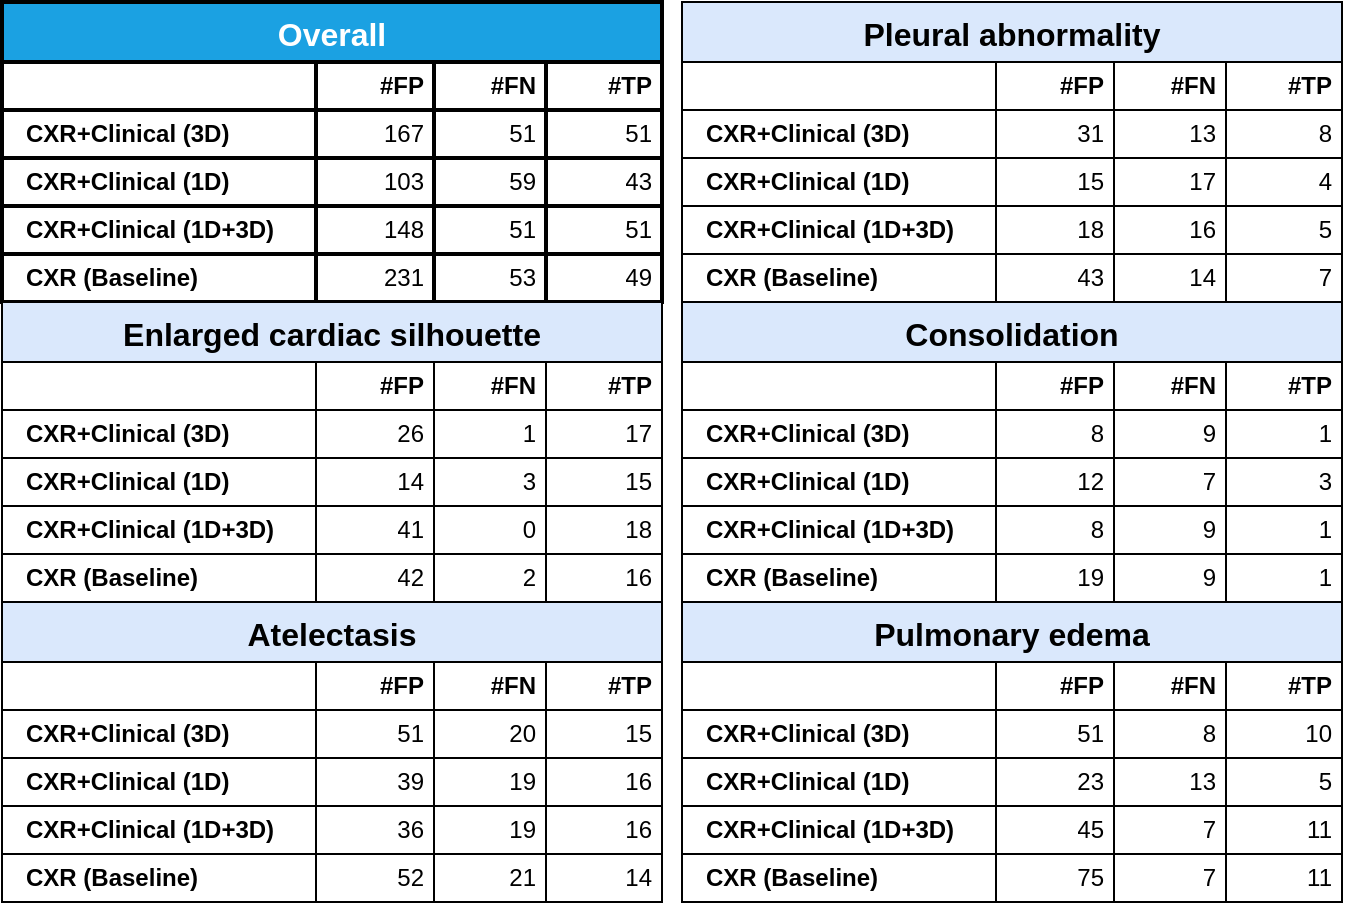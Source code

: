 <mxfile version="16.5.1" type="device"><diagram id="rZ3FwL9xvr28t0LjAsUP" name="Page-1"><mxGraphModel dx="2062" dy="1264" grid="1" gridSize="10" guides="1" tooltips="1" connect="1" arrows="1" fold="1" page="1" pageScale="1" pageWidth="850" pageHeight="1100" math="0" shadow="0"><root><mxCell id="0"/><mxCell id="1" parent="0"/><mxCell id="D8mGTOOGJ6ZAeIOlXqmX-15" value="Overall" style="shape=table;startSize=30;container=1;collapsible=0;childLayout=tableLayout;fontStyle=1;align=center;fillColor=#1ba1e2;strokeColor=#000000;fontSize=16;fontColor=#ffffff;strokeWidth=2;" vertex="1" parent="1"><mxGeometry x="120" y="160" width="330" height="150" as="geometry"/></mxCell><mxCell id="D8mGTOOGJ6ZAeIOlXqmX-16" value="" style="shape=tableRow;horizontal=0;startSize=0;swimlaneHead=0;swimlaneBody=0;top=0;left=0;bottom=0;right=0;collapsible=0;dropTarget=0;fillColor=none;points=[[0,0.5],[1,0.5]];portConstraint=eastwest;" vertex="1" parent="D8mGTOOGJ6ZAeIOlXqmX-15"><mxGeometry y="30" width="330" height="24" as="geometry"/></mxCell><mxCell id="D8mGTOOGJ6ZAeIOlXqmX-17" value="" style="shape=partialRectangle;html=1;whiteSpace=wrap;connectable=0;fillColor=none;top=0;left=0;bottom=0;right=0;overflow=hidden;" vertex="1" parent="D8mGTOOGJ6ZAeIOlXqmX-16"><mxGeometry width="157" height="24" as="geometry"><mxRectangle width="157" height="24" as="alternateBounds"/></mxGeometry></mxCell><mxCell id="D8mGTOOGJ6ZAeIOlXqmX-18" value="#FP" style="shape=partialRectangle;html=1;whiteSpace=wrap;connectable=0;fillColor=none;top=0;left=0;bottom=0;right=0;overflow=hidden;fontStyle=1;align=right;spacingRight=3;" vertex="1" parent="D8mGTOOGJ6ZAeIOlXqmX-16"><mxGeometry x="157" width="59" height="24" as="geometry"><mxRectangle width="59" height="24" as="alternateBounds"/></mxGeometry></mxCell><mxCell id="D8mGTOOGJ6ZAeIOlXqmX-19" value="#FN" style="shape=partialRectangle;html=1;whiteSpace=wrap;connectable=0;fillColor=none;top=0;left=0;bottom=0;right=0;overflow=hidden;fontStyle=1;align=right;spacingRight=3;" vertex="1" parent="D8mGTOOGJ6ZAeIOlXqmX-16"><mxGeometry x="216" width="56" height="24" as="geometry"><mxRectangle width="56" height="24" as="alternateBounds"/></mxGeometry></mxCell><mxCell id="D8mGTOOGJ6ZAeIOlXqmX-28" value="#TP" style="shape=partialRectangle;html=1;whiteSpace=wrap;connectable=0;fillColor=none;top=0;left=0;bottom=0;right=0;overflow=hidden;fontStyle=1;perimeterSpacing=0;align=right;spacingRight=3;" vertex="1" parent="D8mGTOOGJ6ZAeIOlXqmX-16"><mxGeometry x="272" width="58" height="24" as="geometry"><mxRectangle width="58" height="24" as="alternateBounds"/></mxGeometry></mxCell><mxCell id="D8mGTOOGJ6ZAeIOlXqmX-20" value="" style="shape=tableRow;horizontal=0;startSize=0;swimlaneHead=0;swimlaneBody=0;top=0;left=0;bottom=0;right=0;collapsible=0;dropTarget=0;fillColor=none;points=[[0,0.5],[1,0.5]];portConstraint=eastwest;" vertex="1" parent="D8mGTOOGJ6ZAeIOlXqmX-15"><mxGeometry y="54" width="330" height="24" as="geometry"/></mxCell><mxCell id="D8mGTOOGJ6ZAeIOlXqmX-21" value="CXR+Clinical (3D)" style="shape=partialRectangle;html=1;whiteSpace=wrap;connectable=0;fillColor=none;top=0;left=0;bottom=0;right=0;overflow=hidden;fontStyle=1;align=left;spacingLeft=10;" vertex="1" parent="D8mGTOOGJ6ZAeIOlXqmX-20"><mxGeometry width="157" height="24" as="geometry"><mxRectangle width="157" height="24" as="alternateBounds"/></mxGeometry></mxCell><mxCell id="D8mGTOOGJ6ZAeIOlXqmX-22" value="167" style="shape=partialRectangle;html=1;whiteSpace=wrap;connectable=0;fillColor=none;top=0;left=0;bottom=0;right=0;overflow=hidden;align=right;spacingRight=3;" vertex="1" parent="D8mGTOOGJ6ZAeIOlXqmX-20"><mxGeometry x="157" width="59" height="24" as="geometry"><mxRectangle width="59" height="24" as="alternateBounds"/></mxGeometry></mxCell><mxCell id="D8mGTOOGJ6ZAeIOlXqmX-23" value="51" style="shape=partialRectangle;html=1;whiteSpace=wrap;connectable=0;fillColor=none;top=0;left=0;bottom=0;right=0;overflow=hidden;align=right;spacingRight=3;" vertex="1" parent="D8mGTOOGJ6ZAeIOlXqmX-20"><mxGeometry x="216" width="56" height="24" as="geometry"><mxRectangle width="56" height="24" as="alternateBounds"/></mxGeometry></mxCell><mxCell id="D8mGTOOGJ6ZAeIOlXqmX-29" value="51" style="shape=partialRectangle;html=1;whiteSpace=wrap;connectable=0;fillColor=none;top=0;left=0;bottom=0;right=0;overflow=hidden;align=right;spacingRight=3;" vertex="1" parent="D8mGTOOGJ6ZAeIOlXqmX-20"><mxGeometry x="272" width="58" height="24" as="geometry"><mxRectangle width="58" height="24" as="alternateBounds"/></mxGeometry></mxCell><mxCell id="D8mGTOOGJ6ZAeIOlXqmX-24" value="" style="shape=tableRow;horizontal=0;startSize=0;swimlaneHead=0;swimlaneBody=0;top=0;left=0;bottom=0;right=0;collapsible=0;dropTarget=0;fillColor=none;points=[[0,0.5],[1,0.5]];portConstraint=eastwest;" vertex="1" parent="D8mGTOOGJ6ZAeIOlXqmX-15"><mxGeometry y="78" width="330" height="24" as="geometry"/></mxCell><mxCell id="D8mGTOOGJ6ZAeIOlXqmX-25" value="&lt;span&gt;CXR+Clinical (1D)&lt;/span&gt;" style="shape=partialRectangle;html=1;whiteSpace=wrap;connectable=0;fillColor=none;top=0;left=0;bottom=0;right=0;overflow=hidden;fontStyle=1;align=left;spacingLeft=10;" vertex="1" parent="D8mGTOOGJ6ZAeIOlXqmX-24"><mxGeometry width="157" height="24" as="geometry"><mxRectangle width="157" height="24" as="alternateBounds"/></mxGeometry></mxCell><mxCell id="D8mGTOOGJ6ZAeIOlXqmX-26" value="103" style="shape=partialRectangle;html=1;whiteSpace=wrap;connectable=0;fillColor=none;top=0;left=0;bottom=0;right=0;overflow=hidden;align=right;spacingRight=3;" vertex="1" parent="D8mGTOOGJ6ZAeIOlXqmX-24"><mxGeometry x="157" width="59" height="24" as="geometry"><mxRectangle width="59" height="24" as="alternateBounds"/></mxGeometry></mxCell><mxCell id="D8mGTOOGJ6ZAeIOlXqmX-27" value="59" style="shape=partialRectangle;html=1;whiteSpace=wrap;connectable=0;fillColor=none;top=0;left=0;bottom=0;right=0;overflow=hidden;align=right;spacingRight=3;" vertex="1" parent="D8mGTOOGJ6ZAeIOlXqmX-24"><mxGeometry x="216" width="56" height="24" as="geometry"><mxRectangle width="56" height="24" as="alternateBounds"/></mxGeometry></mxCell><mxCell id="D8mGTOOGJ6ZAeIOlXqmX-30" value="43" style="shape=partialRectangle;html=1;whiteSpace=wrap;connectable=0;fillColor=none;top=0;left=0;bottom=0;right=0;overflow=hidden;align=right;spacingRight=3;" vertex="1" parent="D8mGTOOGJ6ZAeIOlXqmX-24"><mxGeometry x="272" width="58" height="24" as="geometry"><mxRectangle width="58" height="24" as="alternateBounds"/></mxGeometry></mxCell><mxCell id="D8mGTOOGJ6ZAeIOlXqmX-36" style="shape=tableRow;horizontal=0;startSize=0;swimlaneHead=0;swimlaneBody=0;top=0;left=0;bottom=0;right=0;collapsible=0;dropTarget=0;fillColor=none;points=[[0,0.5],[1,0.5]];portConstraint=eastwest;" vertex="1" parent="D8mGTOOGJ6ZAeIOlXqmX-15"><mxGeometry y="102" width="330" height="24" as="geometry"/></mxCell><mxCell id="D8mGTOOGJ6ZAeIOlXqmX-37" value="&lt;span&gt;CXR+Clinical (1D+3D)&lt;/span&gt;" style="shape=partialRectangle;html=1;whiteSpace=wrap;connectable=0;fillColor=none;top=0;left=0;bottom=0;right=0;overflow=hidden;fontStyle=1;align=left;spacingLeft=10;" vertex="1" parent="D8mGTOOGJ6ZAeIOlXqmX-36"><mxGeometry width="157" height="24" as="geometry"><mxRectangle width="157" height="24" as="alternateBounds"/></mxGeometry></mxCell><mxCell id="D8mGTOOGJ6ZAeIOlXqmX-38" value="148" style="shape=partialRectangle;html=1;whiteSpace=wrap;connectable=0;fillColor=none;top=0;left=0;bottom=0;right=0;overflow=hidden;align=right;spacingRight=3;" vertex="1" parent="D8mGTOOGJ6ZAeIOlXqmX-36"><mxGeometry x="157" width="59" height="24" as="geometry"><mxRectangle width="59" height="24" as="alternateBounds"/></mxGeometry></mxCell><mxCell id="D8mGTOOGJ6ZAeIOlXqmX-39" value="51" style="shape=partialRectangle;html=1;whiteSpace=wrap;connectable=0;fillColor=none;top=0;left=0;bottom=0;right=0;overflow=hidden;align=right;spacingRight=3;" vertex="1" parent="D8mGTOOGJ6ZAeIOlXqmX-36"><mxGeometry x="216" width="56" height="24" as="geometry"><mxRectangle width="56" height="24" as="alternateBounds"/></mxGeometry></mxCell><mxCell id="D8mGTOOGJ6ZAeIOlXqmX-40" value="51" style="shape=partialRectangle;html=1;whiteSpace=wrap;connectable=0;fillColor=none;top=0;left=0;bottom=0;right=0;overflow=hidden;align=right;spacingRight=3;" vertex="1" parent="D8mGTOOGJ6ZAeIOlXqmX-36"><mxGeometry x="272" width="58" height="24" as="geometry"><mxRectangle width="58" height="24" as="alternateBounds"/></mxGeometry></mxCell><mxCell id="D8mGTOOGJ6ZAeIOlXqmX-31" style="shape=tableRow;horizontal=0;startSize=0;swimlaneHead=0;swimlaneBody=0;top=0;left=0;bottom=0;right=0;collapsible=0;dropTarget=0;fillColor=none;points=[[0,0.5],[1,0.5]];portConstraint=eastwest;" vertex="1" parent="D8mGTOOGJ6ZAeIOlXqmX-15"><mxGeometry y="126" width="330" height="24" as="geometry"/></mxCell><mxCell id="D8mGTOOGJ6ZAeIOlXqmX-32" value="&lt;span&gt;CXR (Baseline)&lt;/span&gt;" style="shape=partialRectangle;html=1;whiteSpace=wrap;connectable=0;fillColor=none;top=0;left=0;bottom=0;right=0;overflow=hidden;fontStyle=1;align=left;spacingLeft=10;" vertex="1" parent="D8mGTOOGJ6ZAeIOlXqmX-31"><mxGeometry width="157" height="24" as="geometry"><mxRectangle width="157" height="24" as="alternateBounds"/></mxGeometry></mxCell><mxCell id="D8mGTOOGJ6ZAeIOlXqmX-33" value="231" style="shape=partialRectangle;html=1;whiteSpace=wrap;connectable=0;fillColor=none;top=0;left=0;bottom=0;right=0;overflow=hidden;align=right;spacingRight=3;" vertex="1" parent="D8mGTOOGJ6ZAeIOlXqmX-31"><mxGeometry x="157" width="59" height="24" as="geometry"><mxRectangle width="59" height="24" as="alternateBounds"/></mxGeometry></mxCell><mxCell id="D8mGTOOGJ6ZAeIOlXqmX-34" value="53" style="shape=partialRectangle;html=1;whiteSpace=wrap;connectable=0;fillColor=none;top=0;left=0;bottom=0;right=0;overflow=hidden;align=right;spacingRight=3;" vertex="1" parent="D8mGTOOGJ6ZAeIOlXqmX-31"><mxGeometry x="216" width="56" height="24" as="geometry"><mxRectangle width="56" height="24" as="alternateBounds"/></mxGeometry></mxCell><mxCell id="D8mGTOOGJ6ZAeIOlXqmX-35" value="49" style="shape=partialRectangle;html=1;whiteSpace=wrap;connectable=0;fillColor=none;top=0;left=0;bottom=0;right=0;overflow=hidden;align=right;spacingRight=3;" vertex="1" parent="D8mGTOOGJ6ZAeIOlXqmX-31"><mxGeometry x="272" width="58" height="24" as="geometry"><mxRectangle width="58" height="24" as="alternateBounds"/></mxGeometry></mxCell><mxCell id="D8mGTOOGJ6ZAeIOlXqmX-42" value="Enlarged cardiac silhouette" style="shape=table;startSize=30;container=1;collapsible=0;childLayout=tableLayout;fontStyle=1;align=center;fillColor=#dae8fc;strokeColor=#000000;fontSize=16;" vertex="1" parent="1"><mxGeometry x="120" y="310" width="330" height="150" as="geometry"/></mxCell><mxCell id="D8mGTOOGJ6ZAeIOlXqmX-43" value="" style="shape=tableRow;horizontal=0;startSize=0;swimlaneHead=0;swimlaneBody=0;top=0;left=0;bottom=0;right=0;collapsible=0;dropTarget=0;fillColor=none;points=[[0,0.5],[1,0.5]];portConstraint=eastwest;" vertex="1" parent="D8mGTOOGJ6ZAeIOlXqmX-42"><mxGeometry y="30" width="330" height="24" as="geometry"/></mxCell><mxCell id="D8mGTOOGJ6ZAeIOlXqmX-44" value="" style="shape=partialRectangle;html=1;whiteSpace=wrap;connectable=0;fillColor=none;top=0;left=0;bottom=0;right=0;overflow=hidden;" vertex="1" parent="D8mGTOOGJ6ZAeIOlXqmX-43"><mxGeometry width="157" height="24" as="geometry"><mxRectangle width="157" height="24" as="alternateBounds"/></mxGeometry></mxCell><mxCell id="D8mGTOOGJ6ZAeIOlXqmX-45" value="#FP" style="shape=partialRectangle;html=1;whiteSpace=wrap;connectable=0;fillColor=none;top=0;left=0;bottom=0;right=0;overflow=hidden;fontStyle=1;align=right;spacingRight=3;" vertex="1" parent="D8mGTOOGJ6ZAeIOlXqmX-43"><mxGeometry x="157" width="59" height="24" as="geometry"><mxRectangle width="59" height="24" as="alternateBounds"/></mxGeometry></mxCell><mxCell id="D8mGTOOGJ6ZAeIOlXqmX-46" value="#FN" style="shape=partialRectangle;html=1;whiteSpace=wrap;connectable=0;fillColor=none;top=0;left=0;bottom=0;right=0;overflow=hidden;fontStyle=1;align=right;spacingRight=3;" vertex="1" parent="D8mGTOOGJ6ZAeIOlXqmX-43"><mxGeometry x="216" width="56" height="24" as="geometry"><mxRectangle width="56" height="24" as="alternateBounds"/></mxGeometry></mxCell><mxCell id="D8mGTOOGJ6ZAeIOlXqmX-47" value="#TP" style="shape=partialRectangle;html=1;whiteSpace=wrap;connectable=0;fillColor=none;top=0;left=0;bottom=0;right=0;overflow=hidden;fontStyle=1;perimeterSpacing=0;align=right;spacingRight=3;" vertex="1" parent="D8mGTOOGJ6ZAeIOlXqmX-43"><mxGeometry x="272" width="58" height="24" as="geometry"><mxRectangle width="58" height="24" as="alternateBounds"/></mxGeometry></mxCell><mxCell id="D8mGTOOGJ6ZAeIOlXqmX-48" value="" style="shape=tableRow;horizontal=0;startSize=0;swimlaneHead=0;swimlaneBody=0;top=0;left=0;bottom=0;right=0;collapsible=0;dropTarget=0;fillColor=none;points=[[0,0.5],[1,0.5]];portConstraint=eastwest;" vertex="1" parent="D8mGTOOGJ6ZAeIOlXqmX-42"><mxGeometry y="54" width="330" height="24" as="geometry"/></mxCell><mxCell id="D8mGTOOGJ6ZAeIOlXqmX-49" value="CXR+Clinical (3D)" style="shape=partialRectangle;html=1;whiteSpace=wrap;connectable=0;fillColor=none;top=0;left=0;bottom=0;right=0;overflow=hidden;fontStyle=1;align=left;spacingLeft=10;" vertex="1" parent="D8mGTOOGJ6ZAeIOlXqmX-48"><mxGeometry width="157" height="24" as="geometry"><mxRectangle width="157" height="24" as="alternateBounds"/></mxGeometry></mxCell><mxCell id="D8mGTOOGJ6ZAeIOlXqmX-50" value="26" style="shape=partialRectangle;html=1;whiteSpace=wrap;connectable=0;fillColor=none;top=0;left=0;bottom=0;right=0;overflow=hidden;align=right;spacingRight=3;" vertex="1" parent="D8mGTOOGJ6ZAeIOlXqmX-48"><mxGeometry x="157" width="59" height="24" as="geometry"><mxRectangle width="59" height="24" as="alternateBounds"/></mxGeometry></mxCell><mxCell id="D8mGTOOGJ6ZAeIOlXqmX-51" value="1" style="shape=partialRectangle;html=1;whiteSpace=wrap;connectable=0;fillColor=none;top=0;left=0;bottom=0;right=0;overflow=hidden;align=right;spacingRight=3;" vertex="1" parent="D8mGTOOGJ6ZAeIOlXqmX-48"><mxGeometry x="216" width="56" height="24" as="geometry"><mxRectangle width="56" height="24" as="alternateBounds"/></mxGeometry></mxCell><mxCell id="D8mGTOOGJ6ZAeIOlXqmX-52" value="17" style="shape=partialRectangle;html=1;whiteSpace=wrap;connectable=0;fillColor=none;top=0;left=0;bottom=0;right=0;overflow=hidden;align=right;spacingRight=3;" vertex="1" parent="D8mGTOOGJ6ZAeIOlXqmX-48"><mxGeometry x="272" width="58" height="24" as="geometry"><mxRectangle width="58" height="24" as="alternateBounds"/></mxGeometry></mxCell><mxCell id="D8mGTOOGJ6ZAeIOlXqmX-53" value="" style="shape=tableRow;horizontal=0;startSize=0;swimlaneHead=0;swimlaneBody=0;top=0;left=0;bottom=0;right=0;collapsible=0;dropTarget=0;fillColor=none;points=[[0,0.5],[1,0.5]];portConstraint=eastwest;" vertex="1" parent="D8mGTOOGJ6ZAeIOlXqmX-42"><mxGeometry y="78" width="330" height="24" as="geometry"/></mxCell><mxCell id="D8mGTOOGJ6ZAeIOlXqmX-54" value="&lt;span&gt;CXR+Clinical (1D)&lt;/span&gt;" style="shape=partialRectangle;html=1;whiteSpace=wrap;connectable=0;fillColor=none;top=0;left=0;bottom=0;right=0;overflow=hidden;fontStyle=1;align=left;spacingLeft=10;" vertex="1" parent="D8mGTOOGJ6ZAeIOlXqmX-53"><mxGeometry width="157" height="24" as="geometry"><mxRectangle width="157" height="24" as="alternateBounds"/></mxGeometry></mxCell><mxCell id="D8mGTOOGJ6ZAeIOlXqmX-55" value="14" style="shape=partialRectangle;html=1;whiteSpace=wrap;connectable=0;fillColor=none;top=0;left=0;bottom=0;right=0;overflow=hidden;align=right;spacingRight=3;" vertex="1" parent="D8mGTOOGJ6ZAeIOlXqmX-53"><mxGeometry x="157" width="59" height="24" as="geometry"><mxRectangle width="59" height="24" as="alternateBounds"/></mxGeometry></mxCell><mxCell id="D8mGTOOGJ6ZAeIOlXqmX-56" value="3" style="shape=partialRectangle;html=1;whiteSpace=wrap;connectable=0;fillColor=none;top=0;left=0;bottom=0;right=0;overflow=hidden;align=right;spacingRight=3;" vertex="1" parent="D8mGTOOGJ6ZAeIOlXqmX-53"><mxGeometry x="216" width="56" height="24" as="geometry"><mxRectangle width="56" height="24" as="alternateBounds"/></mxGeometry></mxCell><mxCell id="D8mGTOOGJ6ZAeIOlXqmX-57" value="15" style="shape=partialRectangle;html=1;whiteSpace=wrap;connectable=0;fillColor=none;top=0;left=0;bottom=0;right=0;overflow=hidden;align=right;spacingRight=3;" vertex="1" parent="D8mGTOOGJ6ZAeIOlXqmX-53"><mxGeometry x="272" width="58" height="24" as="geometry"><mxRectangle width="58" height="24" as="alternateBounds"/></mxGeometry></mxCell><mxCell id="D8mGTOOGJ6ZAeIOlXqmX-58" style="shape=tableRow;horizontal=0;startSize=0;swimlaneHead=0;swimlaneBody=0;top=0;left=0;bottom=0;right=0;collapsible=0;dropTarget=0;fillColor=none;points=[[0,0.5],[1,0.5]];portConstraint=eastwest;" vertex="1" parent="D8mGTOOGJ6ZAeIOlXqmX-42"><mxGeometry y="102" width="330" height="24" as="geometry"/></mxCell><mxCell id="D8mGTOOGJ6ZAeIOlXqmX-59" value="&lt;span&gt;CXR+Clinical (1D+3D)&lt;/span&gt;" style="shape=partialRectangle;html=1;whiteSpace=wrap;connectable=0;fillColor=none;top=0;left=0;bottom=0;right=0;overflow=hidden;fontStyle=1;align=left;spacingLeft=10;" vertex="1" parent="D8mGTOOGJ6ZAeIOlXqmX-58"><mxGeometry width="157" height="24" as="geometry"><mxRectangle width="157" height="24" as="alternateBounds"/></mxGeometry></mxCell><mxCell id="D8mGTOOGJ6ZAeIOlXqmX-60" value="41" style="shape=partialRectangle;html=1;whiteSpace=wrap;connectable=0;fillColor=none;top=0;left=0;bottom=0;right=0;overflow=hidden;align=right;spacingRight=3;" vertex="1" parent="D8mGTOOGJ6ZAeIOlXqmX-58"><mxGeometry x="157" width="59" height="24" as="geometry"><mxRectangle width="59" height="24" as="alternateBounds"/></mxGeometry></mxCell><mxCell id="D8mGTOOGJ6ZAeIOlXqmX-61" value="0" style="shape=partialRectangle;html=1;whiteSpace=wrap;connectable=0;fillColor=none;top=0;left=0;bottom=0;right=0;overflow=hidden;align=right;spacingRight=3;" vertex="1" parent="D8mGTOOGJ6ZAeIOlXqmX-58"><mxGeometry x="216" width="56" height="24" as="geometry"><mxRectangle width="56" height="24" as="alternateBounds"/></mxGeometry></mxCell><mxCell id="D8mGTOOGJ6ZAeIOlXqmX-62" value="18" style="shape=partialRectangle;html=1;whiteSpace=wrap;connectable=0;fillColor=none;top=0;left=0;bottom=0;right=0;overflow=hidden;align=right;spacingRight=3;" vertex="1" parent="D8mGTOOGJ6ZAeIOlXqmX-58"><mxGeometry x="272" width="58" height="24" as="geometry"><mxRectangle width="58" height="24" as="alternateBounds"/></mxGeometry></mxCell><mxCell id="D8mGTOOGJ6ZAeIOlXqmX-63" style="shape=tableRow;horizontal=0;startSize=0;swimlaneHead=0;swimlaneBody=0;top=0;left=0;bottom=0;right=0;collapsible=0;dropTarget=0;fillColor=none;points=[[0,0.5],[1,0.5]];portConstraint=eastwest;" vertex="1" parent="D8mGTOOGJ6ZAeIOlXqmX-42"><mxGeometry y="126" width="330" height="24" as="geometry"/></mxCell><mxCell id="D8mGTOOGJ6ZAeIOlXqmX-64" value="&lt;span&gt;CXR (Baseline)&lt;/span&gt;" style="shape=partialRectangle;html=1;whiteSpace=wrap;connectable=0;fillColor=none;top=0;left=0;bottom=0;right=0;overflow=hidden;fontStyle=1;align=left;spacingLeft=10;" vertex="1" parent="D8mGTOOGJ6ZAeIOlXqmX-63"><mxGeometry width="157" height="24" as="geometry"><mxRectangle width="157" height="24" as="alternateBounds"/></mxGeometry></mxCell><mxCell id="D8mGTOOGJ6ZAeIOlXqmX-65" value="42" style="shape=partialRectangle;html=1;whiteSpace=wrap;connectable=0;fillColor=none;top=0;left=0;bottom=0;right=0;overflow=hidden;align=right;spacingRight=3;" vertex="1" parent="D8mGTOOGJ6ZAeIOlXqmX-63"><mxGeometry x="157" width="59" height="24" as="geometry"><mxRectangle width="59" height="24" as="alternateBounds"/></mxGeometry></mxCell><mxCell id="D8mGTOOGJ6ZAeIOlXqmX-66" value="2" style="shape=partialRectangle;html=1;whiteSpace=wrap;connectable=0;fillColor=none;top=0;left=0;bottom=0;right=0;overflow=hidden;align=right;spacingRight=3;" vertex="1" parent="D8mGTOOGJ6ZAeIOlXqmX-63"><mxGeometry x="216" width="56" height="24" as="geometry"><mxRectangle width="56" height="24" as="alternateBounds"/></mxGeometry></mxCell><mxCell id="D8mGTOOGJ6ZAeIOlXqmX-67" value="16" style="shape=partialRectangle;html=1;whiteSpace=wrap;connectable=0;fillColor=none;top=0;left=0;bottom=0;right=0;overflow=hidden;align=right;spacingRight=3;" vertex="1" parent="D8mGTOOGJ6ZAeIOlXqmX-63"><mxGeometry x="272" width="58" height="24" as="geometry"><mxRectangle width="58" height="24" as="alternateBounds"/></mxGeometry></mxCell><mxCell id="D8mGTOOGJ6ZAeIOlXqmX-69" value="Atelectasis" style="shape=table;startSize=30;container=1;collapsible=0;childLayout=tableLayout;fontStyle=1;align=center;fillColor=#dae8fc;strokeColor=#000000;fontSize=16;" vertex="1" parent="1"><mxGeometry x="120" y="460" width="330" height="150" as="geometry"/></mxCell><mxCell id="D8mGTOOGJ6ZAeIOlXqmX-70" value="" style="shape=tableRow;horizontal=0;startSize=0;swimlaneHead=0;swimlaneBody=0;top=0;left=0;bottom=0;right=0;collapsible=0;dropTarget=0;fillColor=none;points=[[0,0.5],[1,0.5]];portConstraint=eastwest;" vertex="1" parent="D8mGTOOGJ6ZAeIOlXqmX-69"><mxGeometry y="30" width="330" height="24" as="geometry"/></mxCell><mxCell id="D8mGTOOGJ6ZAeIOlXqmX-71" value="" style="shape=partialRectangle;html=1;whiteSpace=wrap;connectable=0;fillColor=none;top=0;left=0;bottom=0;right=0;overflow=hidden;" vertex="1" parent="D8mGTOOGJ6ZAeIOlXqmX-70"><mxGeometry width="157" height="24" as="geometry"><mxRectangle width="157" height="24" as="alternateBounds"/></mxGeometry></mxCell><mxCell id="D8mGTOOGJ6ZAeIOlXqmX-72" value="#FP" style="shape=partialRectangle;html=1;whiteSpace=wrap;connectable=0;fillColor=none;top=0;left=0;bottom=0;right=0;overflow=hidden;fontStyle=1;align=right;spacingRight=3;" vertex="1" parent="D8mGTOOGJ6ZAeIOlXqmX-70"><mxGeometry x="157" width="59" height="24" as="geometry"><mxRectangle width="59" height="24" as="alternateBounds"/></mxGeometry></mxCell><mxCell id="D8mGTOOGJ6ZAeIOlXqmX-73" value="#FN" style="shape=partialRectangle;html=1;whiteSpace=wrap;connectable=0;fillColor=none;top=0;left=0;bottom=0;right=0;overflow=hidden;fontStyle=1;align=right;spacingRight=3;" vertex="1" parent="D8mGTOOGJ6ZAeIOlXqmX-70"><mxGeometry x="216" width="56" height="24" as="geometry"><mxRectangle width="56" height="24" as="alternateBounds"/></mxGeometry></mxCell><mxCell id="D8mGTOOGJ6ZAeIOlXqmX-74" value="#TP" style="shape=partialRectangle;html=1;whiteSpace=wrap;connectable=0;fillColor=none;top=0;left=0;bottom=0;right=0;overflow=hidden;fontStyle=1;perimeterSpacing=0;align=right;spacingRight=3;" vertex="1" parent="D8mGTOOGJ6ZAeIOlXqmX-70"><mxGeometry x="272" width="58" height="24" as="geometry"><mxRectangle width="58" height="24" as="alternateBounds"/></mxGeometry></mxCell><mxCell id="D8mGTOOGJ6ZAeIOlXqmX-75" value="" style="shape=tableRow;horizontal=0;startSize=0;swimlaneHead=0;swimlaneBody=0;top=0;left=0;bottom=0;right=0;collapsible=0;dropTarget=0;fillColor=none;points=[[0,0.5],[1,0.5]];portConstraint=eastwest;" vertex="1" parent="D8mGTOOGJ6ZAeIOlXqmX-69"><mxGeometry y="54" width="330" height="24" as="geometry"/></mxCell><mxCell id="D8mGTOOGJ6ZAeIOlXqmX-76" value="CXR+Clinical (3D)" style="shape=partialRectangle;html=1;whiteSpace=wrap;connectable=0;fillColor=none;top=0;left=0;bottom=0;right=0;overflow=hidden;fontStyle=1;align=left;spacingLeft=10;" vertex="1" parent="D8mGTOOGJ6ZAeIOlXqmX-75"><mxGeometry width="157" height="24" as="geometry"><mxRectangle width="157" height="24" as="alternateBounds"/></mxGeometry></mxCell><mxCell id="D8mGTOOGJ6ZAeIOlXqmX-77" value="51" style="shape=partialRectangle;html=1;whiteSpace=wrap;connectable=0;fillColor=none;top=0;left=0;bottom=0;right=0;overflow=hidden;align=right;spacingRight=3;" vertex="1" parent="D8mGTOOGJ6ZAeIOlXqmX-75"><mxGeometry x="157" width="59" height="24" as="geometry"><mxRectangle width="59" height="24" as="alternateBounds"/></mxGeometry></mxCell><mxCell id="D8mGTOOGJ6ZAeIOlXqmX-78" value="20" style="shape=partialRectangle;html=1;whiteSpace=wrap;connectable=0;fillColor=none;top=0;left=0;bottom=0;right=0;overflow=hidden;align=right;spacingRight=3;" vertex="1" parent="D8mGTOOGJ6ZAeIOlXqmX-75"><mxGeometry x="216" width="56" height="24" as="geometry"><mxRectangle width="56" height="24" as="alternateBounds"/></mxGeometry></mxCell><mxCell id="D8mGTOOGJ6ZAeIOlXqmX-79" value="15" style="shape=partialRectangle;html=1;whiteSpace=wrap;connectable=0;fillColor=none;top=0;left=0;bottom=0;right=0;overflow=hidden;align=right;spacingRight=3;" vertex="1" parent="D8mGTOOGJ6ZAeIOlXqmX-75"><mxGeometry x="272" width="58" height="24" as="geometry"><mxRectangle width="58" height="24" as="alternateBounds"/></mxGeometry></mxCell><mxCell id="D8mGTOOGJ6ZAeIOlXqmX-80" value="" style="shape=tableRow;horizontal=0;startSize=0;swimlaneHead=0;swimlaneBody=0;top=0;left=0;bottom=0;right=0;collapsible=0;dropTarget=0;fillColor=none;points=[[0,0.5],[1,0.5]];portConstraint=eastwest;" vertex="1" parent="D8mGTOOGJ6ZAeIOlXqmX-69"><mxGeometry y="78" width="330" height="24" as="geometry"/></mxCell><mxCell id="D8mGTOOGJ6ZAeIOlXqmX-81" value="&lt;span&gt;CXR+Clinical (1D)&lt;/span&gt;" style="shape=partialRectangle;html=1;whiteSpace=wrap;connectable=0;fillColor=none;top=0;left=0;bottom=0;right=0;overflow=hidden;fontStyle=1;align=left;spacingLeft=10;" vertex="1" parent="D8mGTOOGJ6ZAeIOlXqmX-80"><mxGeometry width="157" height="24" as="geometry"><mxRectangle width="157" height="24" as="alternateBounds"/></mxGeometry></mxCell><mxCell id="D8mGTOOGJ6ZAeIOlXqmX-82" value="39" style="shape=partialRectangle;html=1;whiteSpace=wrap;connectable=0;fillColor=none;top=0;left=0;bottom=0;right=0;overflow=hidden;align=right;spacingRight=3;" vertex="1" parent="D8mGTOOGJ6ZAeIOlXqmX-80"><mxGeometry x="157" width="59" height="24" as="geometry"><mxRectangle width="59" height="24" as="alternateBounds"/></mxGeometry></mxCell><mxCell id="D8mGTOOGJ6ZAeIOlXqmX-83" value="19" style="shape=partialRectangle;html=1;whiteSpace=wrap;connectable=0;fillColor=none;top=0;left=0;bottom=0;right=0;overflow=hidden;align=right;spacingRight=3;" vertex="1" parent="D8mGTOOGJ6ZAeIOlXqmX-80"><mxGeometry x="216" width="56" height="24" as="geometry"><mxRectangle width="56" height="24" as="alternateBounds"/></mxGeometry></mxCell><mxCell id="D8mGTOOGJ6ZAeIOlXqmX-84" value="16" style="shape=partialRectangle;html=1;whiteSpace=wrap;connectable=0;fillColor=none;top=0;left=0;bottom=0;right=0;overflow=hidden;align=right;spacingRight=3;" vertex="1" parent="D8mGTOOGJ6ZAeIOlXqmX-80"><mxGeometry x="272" width="58" height="24" as="geometry"><mxRectangle width="58" height="24" as="alternateBounds"/></mxGeometry></mxCell><mxCell id="D8mGTOOGJ6ZAeIOlXqmX-85" style="shape=tableRow;horizontal=0;startSize=0;swimlaneHead=0;swimlaneBody=0;top=0;left=0;bottom=0;right=0;collapsible=0;dropTarget=0;fillColor=none;points=[[0,0.5],[1,0.5]];portConstraint=eastwest;" vertex="1" parent="D8mGTOOGJ6ZAeIOlXqmX-69"><mxGeometry y="102" width="330" height="24" as="geometry"/></mxCell><mxCell id="D8mGTOOGJ6ZAeIOlXqmX-86" value="&lt;span&gt;CXR+Clinical (1D+3D)&lt;/span&gt;" style="shape=partialRectangle;html=1;whiteSpace=wrap;connectable=0;fillColor=none;top=0;left=0;bottom=0;right=0;overflow=hidden;fontStyle=1;align=left;spacingLeft=10;" vertex="1" parent="D8mGTOOGJ6ZAeIOlXqmX-85"><mxGeometry width="157" height="24" as="geometry"><mxRectangle width="157" height="24" as="alternateBounds"/></mxGeometry></mxCell><mxCell id="D8mGTOOGJ6ZAeIOlXqmX-87" value="36" style="shape=partialRectangle;html=1;whiteSpace=wrap;connectable=0;fillColor=none;top=0;left=0;bottom=0;right=0;overflow=hidden;align=right;spacingRight=3;" vertex="1" parent="D8mGTOOGJ6ZAeIOlXqmX-85"><mxGeometry x="157" width="59" height="24" as="geometry"><mxRectangle width="59" height="24" as="alternateBounds"/></mxGeometry></mxCell><mxCell id="D8mGTOOGJ6ZAeIOlXqmX-88" value="19" style="shape=partialRectangle;html=1;whiteSpace=wrap;connectable=0;fillColor=none;top=0;left=0;bottom=0;right=0;overflow=hidden;align=right;spacingRight=3;" vertex="1" parent="D8mGTOOGJ6ZAeIOlXqmX-85"><mxGeometry x="216" width="56" height="24" as="geometry"><mxRectangle width="56" height="24" as="alternateBounds"/></mxGeometry></mxCell><mxCell id="D8mGTOOGJ6ZAeIOlXqmX-89" value="16" style="shape=partialRectangle;html=1;whiteSpace=wrap;connectable=0;fillColor=none;top=0;left=0;bottom=0;right=0;overflow=hidden;align=right;spacingRight=3;" vertex="1" parent="D8mGTOOGJ6ZAeIOlXqmX-85"><mxGeometry x="272" width="58" height="24" as="geometry"><mxRectangle width="58" height="24" as="alternateBounds"/></mxGeometry></mxCell><mxCell id="D8mGTOOGJ6ZAeIOlXqmX-90" style="shape=tableRow;horizontal=0;startSize=0;swimlaneHead=0;swimlaneBody=0;top=0;left=0;bottom=0;right=0;collapsible=0;dropTarget=0;fillColor=none;points=[[0,0.5],[1,0.5]];portConstraint=eastwest;" vertex="1" parent="D8mGTOOGJ6ZAeIOlXqmX-69"><mxGeometry y="126" width="330" height="24" as="geometry"/></mxCell><mxCell id="D8mGTOOGJ6ZAeIOlXqmX-91" value="&lt;span&gt;CXR (Baseline)&lt;/span&gt;" style="shape=partialRectangle;html=1;whiteSpace=wrap;connectable=0;fillColor=none;top=0;left=0;bottom=0;right=0;overflow=hidden;fontStyle=1;align=left;spacingLeft=10;" vertex="1" parent="D8mGTOOGJ6ZAeIOlXqmX-90"><mxGeometry width="157" height="24" as="geometry"><mxRectangle width="157" height="24" as="alternateBounds"/></mxGeometry></mxCell><mxCell id="D8mGTOOGJ6ZAeIOlXqmX-92" value="52" style="shape=partialRectangle;html=1;whiteSpace=wrap;connectable=0;fillColor=none;top=0;left=0;bottom=0;right=0;overflow=hidden;align=right;spacingRight=3;" vertex="1" parent="D8mGTOOGJ6ZAeIOlXqmX-90"><mxGeometry x="157" width="59" height="24" as="geometry"><mxRectangle width="59" height="24" as="alternateBounds"/></mxGeometry></mxCell><mxCell id="D8mGTOOGJ6ZAeIOlXqmX-93" value="21" style="shape=partialRectangle;html=1;whiteSpace=wrap;connectable=0;fillColor=none;top=0;left=0;bottom=0;right=0;overflow=hidden;align=right;spacingRight=3;" vertex="1" parent="D8mGTOOGJ6ZAeIOlXqmX-90"><mxGeometry x="216" width="56" height="24" as="geometry"><mxRectangle width="56" height="24" as="alternateBounds"/></mxGeometry></mxCell><mxCell id="D8mGTOOGJ6ZAeIOlXqmX-94" value="14" style="shape=partialRectangle;html=1;whiteSpace=wrap;connectable=0;fillColor=none;top=0;left=0;bottom=0;right=0;overflow=hidden;align=right;spacingRight=3;" vertex="1" parent="D8mGTOOGJ6ZAeIOlXqmX-90"><mxGeometry x="272" width="58" height="24" as="geometry"><mxRectangle width="58" height="24" as="alternateBounds"/></mxGeometry></mxCell><mxCell id="D8mGTOOGJ6ZAeIOlXqmX-95" value="Pleural abnormality" style="shape=table;startSize=30;container=1;collapsible=0;childLayout=tableLayout;fontStyle=1;align=center;fillColor=#dae8fc;strokeColor=#000000;fontSize=16;" vertex="1" parent="1"><mxGeometry x="460" y="160" width="330" height="150" as="geometry"/></mxCell><mxCell id="D8mGTOOGJ6ZAeIOlXqmX-96" value="" style="shape=tableRow;horizontal=0;startSize=0;swimlaneHead=0;swimlaneBody=0;top=0;left=0;bottom=0;right=0;collapsible=0;dropTarget=0;fillColor=none;points=[[0,0.5],[1,0.5]];portConstraint=eastwest;" vertex="1" parent="D8mGTOOGJ6ZAeIOlXqmX-95"><mxGeometry y="30" width="330" height="24" as="geometry"/></mxCell><mxCell id="D8mGTOOGJ6ZAeIOlXqmX-97" value="" style="shape=partialRectangle;html=1;whiteSpace=wrap;connectable=0;fillColor=none;top=0;left=0;bottom=0;right=0;overflow=hidden;" vertex="1" parent="D8mGTOOGJ6ZAeIOlXqmX-96"><mxGeometry width="157" height="24" as="geometry"><mxRectangle width="157" height="24" as="alternateBounds"/></mxGeometry></mxCell><mxCell id="D8mGTOOGJ6ZAeIOlXqmX-98" value="#FP" style="shape=partialRectangle;html=1;whiteSpace=wrap;connectable=0;fillColor=none;top=0;left=0;bottom=0;right=0;overflow=hidden;fontStyle=1;align=right;spacingRight=3;" vertex="1" parent="D8mGTOOGJ6ZAeIOlXqmX-96"><mxGeometry x="157" width="59" height="24" as="geometry"><mxRectangle width="59" height="24" as="alternateBounds"/></mxGeometry></mxCell><mxCell id="D8mGTOOGJ6ZAeIOlXqmX-99" value="#FN" style="shape=partialRectangle;html=1;whiteSpace=wrap;connectable=0;fillColor=none;top=0;left=0;bottom=0;right=0;overflow=hidden;fontStyle=1;align=right;spacingRight=3;" vertex="1" parent="D8mGTOOGJ6ZAeIOlXqmX-96"><mxGeometry x="216" width="56" height="24" as="geometry"><mxRectangle width="56" height="24" as="alternateBounds"/></mxGeometry></mxCell><mxCell id="D8mGTOOGJ6ZAeIOlXqmX-100" value="#TP" style="shape=partialRectangle;html=1;whiteSpace=wrap;connectable=0;fillColor=none;top=0;left=0;bottom=0;right=0;overflow=hidden;fontStyle=1;perimeterSpacing=0;align=right;spacingRight=3;" vertex="1" parent="D8mGTOOGJ6ZAeIOlXqmX-96"><mxGeometry x="272" width="58" height="24" as="geometry"><mxRectangle width="58" height="24" as="alternateBounds"/></mxGeometry></mxCell><mxCell id="D8mGTOOGJ6ZAeIOlXqmX-101" value="" style="shape=tableRow;horizontal=0;startSize=0;swimlaneHead=0;swimlaneBody=0;top=0;left=0;bottom=0;right=0;collapsible=0;dropTarget=0;fillColor=none;points=[[0,0.5],[1,0.5]];portConstraint=eastwest;" vertex="1" parent="D8mGTOOGJ6ZAeIOlXqmX-95"><mxGeometry y="54" width="330" height="24" as="geometry"/></mxCell><mxCell id="D8mGTOOGJ6ZAeIOlXqmX-102" value="CXR+Clinical (3D)" style="shape=partialRectangle;html=1;whiteSpace=wrap;connectable=0;fillColor=none;top=0;left=0;bottom=0;right=0;overflow=hidden;fontStyle=1;align=left;spacingLeft=10;" vertex="1" parent="D8mGTOOGJ6ZAeIOlXqmX-101"><mxGeometry width="157" height="24" as="geometry"><mxRectangle width="157" height="24" as="alternateBounds"/></mxGeometry></mxCell><mxCell id="D8mGTOOGJ6ZAeIOlXqmX-103" value="31" style="shape=partialRectangle;html=1;whiteSpace=wrap;connectable=0;fillColor=none;top=0;left=0;bottom=0;right=0;overflow=hidden;align=right;spacingRight=3;" vertex="1" parent="D8mGTOOGJ6ZAeIOlXqmX-101"><mxGeometry x="157" width="59" height="24" as="geometry"><mxRectangle width="59" height="24" as="alternateBounds"/></mxGeometry></mxCell><mxCell id="D8mGTOOGJ6ZAeIOlXqmX-104" value="13" style="shape=partialRectangle;html=1;whiteSpace=wrap;connectable=0;fillColor=none;top=0;left=0;bottom=0;right=0;overflow=hidden;align=right;spacingRight=3;" vertex="1" parent="D8mGTOOGJ6ZAeIOlXqmX-101"><mxGeometry x="216" width="56" height="24" as="geometry"><mxRectangle width="56" height="24" as="alternateBounds"/></mxGeometry></mxCell><mxCell id="D8mGTOOGJ6ZAeIOlXqmX-105" value="8" style="shape=partialRectangle;html=1;whiteSpace=wrap;connectable=0;fillColor=none;top=0;left=0;bottom=0;right=0;overflow=hidden;align=right;spacingRight=3;" vertex="1" parent="D8mGTOOGJ6ZAeIOlXqmX-101"><mxGeometry x="272" width="58" height="24" as="geometry"><mxRectangle width="58" height="24" as="alternateBounds"/></mxGeometry></mxCell><mxCell id="D8mGTOOGJ6ZAeIOlXqmX-106" value="" style="shape=tableRow;horizontal=0;startSize=0;swimlaneHead=0;swimlaneBody=0;top=0;left=0;bottom=0;right=0;collapsible=0;dropTarget=0;fillColor=none;points=[[0,0.5],[1,0.5]];portConstraint=eastwest;" vertex="1" parent="D8mGTOOGJ6ZAeIOlXqmX-95"><mxGeometry y="78" width="330" height="24" as="geometry"/></mxCell><mxCell id="D8mGTOOGJ6ZAeIOlXqmX-107" value="&lt;span&gt;CXR+Clinical (1D)&lt;/span&gt;" style="shape=partialRectangle;html=1;whiteSpace=wrap;connectable=0;fillColor=none;top=0;left=0;bottom=0;right=0;overflow=hidden;fontStyle=1;align=left;spacingLeft=10;" vertex="1" parent="D8mGTOOGJ6ZAeIOlXqmX-106"><mxGeometry width="157" height="24" as="geometry"><mxRectangle width="157" height="24" as="alternateBounds"/></mxGeometry></mxCell><mxCell id="D8mGTOOGJ6ZAeIOlXqmX-108" value="15" style="shape=partialRectangle;html=1;whiteSpace=wrap;connectable=0;fillColor=none;top=0;left=0;bottom=0;right=0;overflow=hidden;align=right;spacingRight=3;" vertex="1" parent="D8mGTOOGJ6ZAeIOlXqmX-106"><mxGeometry x="157" width="59" height="24" as="geometry"><mxRectangle width="59" height="24" as="alternateBounds"/></mxGeometry></mxCell><mxCell id="D8mGTOOGJ6ZAeIOlXqmX-109" value="17" style="shape=partialRectangle;html=1;whiteSpace=wrap;connectable=0;fillColor=none;top=0;left=0;bottom=0;right=0;overflow=hidden;align=right;spacingRight=3;" vertex="1" parent="D8mGTOOGJ6ZAeIOlXqmX-106"><mxGeometry x="216" width="56" height="24" as="geometry"><mxRectangle width="56" height="24" as="alternateBounds"/></mxGeometry></mxCell><mxCell id="D8mGTOOGJ6ZAeIOlXqmX-110" value="4" style="shape=partialRectangle;html=1;whiteSpace=wrap;connectable=0;fillColor=none;top=0;left=0;bottom=0;right=0;overflow=hidden;align=right;spacingRight=3;" vertex="1" parent="D8mGTOOGJ6ZAeIOlXqmX-106"><mxGeometry x="272" width="58" height="24" as="geometry"><mxRectangle width="58" height="24" as="alternateBounds"/></mxGeometry></mxCell><mxCell id="D8mGTOOGJ6ZAeIOlXqmX-111" style="shape=tableRow;horizontal=0;startSize=0;swimlaneHead=0;swimlaneBody=0;top=0;left=0;bottom=0;right=0;collapsible=0;dropTarget=0;fillColor=none;points=[[0,0.5],[1,0.5]];portConstraint=eastwest;" vertex="1" parent="D8mGTOOGJ6ZAeIOlXqmX-95"><mxGeometry y="102" width="330" height="24" as="geometry"/></mxCell><mxCell id="D8mGTOOGJ6ZAeIOlXqmX-112" value="&lt;span&gt;CXR+Clinical (1D+3D)&lt;/span&gt;" style="shape=partialRectangle;html=1;whiteSpace=wrap;connectable=0;fillColor=none;top=0;left=0;bottom=0;right=0;overflow=hidden;fontStyle=1;align=left;spacingLeft=10;" vertex="1" parent="D8mGTOOGJ6ZAeIOlXqmX-111"><mxGeometry width="157" height="24" as="geometry"><mxRectangle width="157" height="24" as="alternateBounds"/></mxGeometry></mxCell><mxCell id="D8mGTOOGJ6ZAeIOlXqmX-113" value="18" style="shape=partialRectangle;html=1;whiteSpace=wrap;connectable=0;fillColor=none;top=0;left=0;bottom=0;right=0;overflow=hidden;align=right;spacingRight=3;" vertex="1" parent="D8mGTOOGJ6ZAeIOlXqmX-111"><mxGeometry x="157" width="59" height="24" as="geometry"><mxRectangle width="59" height="24" as="alternateBounds"/></mxGeometry></mxCell><mxCell id="D8mGTOOGJ6ZAeIOlXqmX-114" value="16" style="shape=partialRectangle;html=1;whiteSpace=wrap;connectable=0;fillColor=none;top=0;left=0;bottom=0;right=0;overflow=hidden;align=right;spacingRight=3;" vertex="1" parent="D8mGTOOGJ6ZAeIOlXqmX-111"><mxGeometry x="216" width="56" height="24" as="geometry"><mxRectangle width="56" height="24" as="alternateBounds"/></mxGeometry></mxCell><mxCell id="D8mGTOOGJ6ZAeIOlXqmX-115" value="5" style="shape=partialRectangle;html=1;whiteSpace=wrap;connectable=0;fillColor=none;top=0;left=0;bottom=0;right=0;overflow=hidden;align=right;spacingRight=3;" vertex="1" parent="D8mGTOOGJ6ZAeIOlXqmX-111"><mxGeometry x="272" width="58" height="24" as="geometry"><mxRectangle width="58" height="24" as="alternateBounds"/></mxGeometry></mxCell><mxCell id="D8mGTOOGJ6ZAeIOlXqmX-116" style="shape=tableRow;horizontal=0;startSize=0;swimlaneHead=0;swimlaneBody=0;top=0;left=0;bottom=0;right=0;collapsible=0;dropTarget=0;fillColor=none;points=[[0,0.5],[1,0.5]];portConstraint=eastwest;" vertex="1" parent="D8mGTOOGJ6ZAeIOlXqmX-95"><mxGeometry y="126" width="330" height="24" as="geometry"/></mxCell><mxCell id="D8mGTOOGJ6ZAeIOlXqmX-117" value="&lt;span&gt;CXR (Baseline)&lt;/span&gt;" style="shape=partialRectangle;html=1;whiteSpace=wrap;connectable=0;fillColor=none;top=0;left=0;bottom=0;right=0;overflow=hidden;fontStyle=1;align=left;spacingLeft=10;" vertex="1" parent="D8mGTOOGJ6ZAeIOlXqmX-116"><mxGeometry width="157" height="24" as="geometry"><mxRectangle width="157" height="24" as="alternateBounds"/></mxGeometry></mxCell><mxCell id="D8mGTOOGJ6ZAeIOlXqmX-118" value="43" style="shape=partialRectangle;html=1;whiteSpace=wrap;connectable=0;fillColor=none;top=0;left=0;bottom=0;right=0;overflow=hidden;align=right;spacingRight=3;" vertex="1" parent="D8mGTOOGJ6ZAeIOlXqmX-116"><mxGeometry x="157" width="59" height="24" as="geometry"><mxRectangle width="59" height="24" as="alternateBounds"/></mxGeometry></mxCell><mxCell id="D8mGTOOGJ6ZAeIOlXqmX-119" value="14" style="shape=partialRectangle;html=1;whiteSpace=wrap;connectable=0;fillColor=none;top=0;left=0;bottom=0;right=0;overflow=hidden;align=right;spacingRight=3;" vertex="1" parent="D8mGTOOGJ6ZAeIOlXqmX-116"><mxGeometry x="216" width="56" height="24" as="geometry"><mxRectangle width="56" height="24" as="alternateBounds"/></mxGeometry></mxCell><mxCell id="D8mGTOOGJ6ZAeIOlXqmX-120" value="7" style="shape=partialRectangle;html=1;whiteSpace=wrap;connectable=0;fillColor=none;top=0;left=0;bottom=0;right=0;overflow=hidden;align=right;spacingRight=3;" vertex="1" parent="D8mGTOOGJ6ZAeIOlXqmX-116"><mxGeometry x="272" width="58" height="24" as="geometry"><mxRectangle width="58" height="24" as="alternateBounds"/></mxGeometry></mxCell><mxCell id="D8mGTOOGJ6ZAeIOlXqmX-121" value="Consolidation" style="shape=table;startSize=30;container=1;collapsible=0;childLayout=tableLayout;fontStyle=1;align=center;fillColor=#dae8fc;strokeColor=#000000;fontSize=16;" vertex="1" parent="1"><mxGeometry x="460" y="310" width="330" height="150" as="geometry"/></mxCell><mxCell id="D8mGTOOGJ6ZAeIOlXqmX-122" value="" style="shape=tableRow;horizontal=0;startSize=0;swimlaneHead=0;swimlaneBody=0;top=0;left=0;bottom=0;right=0;collapsible=0;dropTarget=0;fillColor=none;points=[[0,0.5],[1,0.5]];portConstraint=eastwest;" vertex="1" parent="D8mGTOOGJ6ZAeIOlXqmX-121"><mxGeometry y="30" width="330" height="24" as="geometry"/></mxCell><mxCell id="D8mGTOOGJ6ZAeIOlXqmX-123" value="" style="shape=partialRectangle;html=1;whiteSpace=wrap;connectable=0;fillColor=none;top=0;left=0;bottom=0;right=0;overflow=hidden;" vertex="1" parent="D8mGTOOGJ6ZAeIOlXqmX-122"><mxGeometry width="157" height="24" as="geometry"><mxRectangle width="157" height="24" as="alternateBounds"/></mxGeometry></mxCell><mxCell id="D8mGTOOGJ6ZAeIOlXqmX-124" value="#FP" style="shape=partialRectangle;html=1;whiteSpace=wrap;connectable=0;fillColor=none;top=0;left=0;bottom=0;right=0;overflow=hidden;fontStyle=1;align=right;spacingRight=3;" vertex="1" parent="D8mGTOOGJ6ZAeIOlXqmX-122"><mxGeometry x="157" width="59" height="24" as="geometry"><mxRectangle width="59" height="24" as="alternateBounds"/></mxGeometry></mxCell><mxCell id="D8mGTOOGJ6ZAeIOlXqmX-125" value="#FN" style="shape=partialRectangle;html=1;whiteSpace=wrap;connectable=0;fillColor=none;top=0;left=0;bottom=0;right=0;overflow=hidden;fontStyle=1;align=right;spacingRight=3;" vertex="1" parent="D8mGTOOGJ6ZAeIOlXqmX-122"><mxGeometry x="216" width="56" height="24" as="geometry"><mxRectangle width="56" height="24" as="alternateBounds"/></mxGeometry></mxCell><mxCell id="D8mGTOOGJ6ZAeIOlXqmX-126" value="#TP" style="shape=partialRectangle;html=1;whiteSpace=wrap;connectable=0;fillColor=none;top=0;left=0;bottom=0;right=0;overflow=hidden;fontStyle=1;perimeterSpacing=0;align=right;spacingRight=3;" vertex="1" parent="D8mGTOOGJ6ZAeIOlXqmX-122"><mxGeometry x="272" width="58" height="24" as="geometry"><mxRectangle width="58" height="24" as="alternateBounds"/></mxGeometry></mxCell><mxCell id="D8mGTOOGJ6ZAeIOlXqmX-127" value="" style="shape=tableRow;horizontal=0;startSize=0;swimlaneHead=0;swimlaneBody=0;top=0;left=0;bottom=0;right=0;collapsible=0;dropTarget=0;fillColor=none;points=[[0,0.5],[1,0.5]];portConstraint=eastwest;" vertex="1" parent="D8mGTOOGJ6ZAeIOlXqmX-121"><mxGeometry y="54" width="330" height="24" as="geometry"/></mxCell><mxCell id="D8mGTOOGJ6ZAeIOlXqmX-128" value="CXR+Clinical (3D)" style="shape=partialRectangle;html=1;whiteSpace=wrap;connectable=0;fillColor=none;top=0;left=0;bottom=0;right=0;overflow=hidden;fontStyle=1;align=left;spacingLeft=10;" vertex="1" parent="D8mGTOOGJ6ZAeIOlXqmX-127"><mxGeometry width="157" height="24" as="geometry"><mxRectangle width="157" height="24" as="alternateBounds"/></mxGeometry></mxCell><mxCell id="D8mGTOOGJ6ZAeIOlXqmX-129" value="8" style="shape=partialRectangle;html=1;whiteSpace=wrap;connectable=0;fillColor=none;top=0;left=0;bottom=0;right=0;overflow=hidden;align=right;spacingRight=3;" vertex="1" parent="D8mGTOOGJ6ZAeIOlXqmX-127"><mxGeometry x="157" width="59" height="24" as="geometry"><mxRectangle width="59" height="24" as="alternateBounds"/></mxGeometry></mxCell><mxCell id="D8mGTOOGJ6ZAeIOlXqmX-130" value="9" style="shape=partialRectangle;html=1;whiteSpace=wrap;connectable=0;fillColor=none;top=0;left=0;bottom=0;right=0;overflow=hidden;align=right;spacingRight=3;" vertex="1" parent="D8mGTOOGJ6ZAeIOlXqmX-127"><mxGeometry x="216" width="56" height="24" as="geometry"><mxRectangle width="56" height="24" as="alternateBounds"/></mxGeometry></mxCell><mxCell id="D8mGTOOGJ6ZAeIOlXqmX-131" value="1" style="shape=partialRectangle;html=1;whiteSpace=wrap;connectable=0;fillColor=none;top=0;left=0;bottom=0;right=0;overflow=hidden;align=right;spacingRight=3;" vertex="1" parent="D8mGTOOGJ6ZAeIOlXqmX-127"><mxGeometry x="272" width="58" height="24" as="geometry"><mxRectangle width="58" height="24" as="alternateBounds"/></mxGeometry></mxCell><mxCell id="D8mGTOOGJ6ZAeIOlXqmX-132" value="" style="shape=tableRow;horizontal=0;startSize=0;swimlaneHead=0;swimlaneBody=0;top=0;left=0;bottom=0;right=0;collapsible=0;dropTarget=0;fillColor=none;points=[[0,0.5],[1,0.5]];portConstraint=eastwest;" vertex="1" parent="D8mGTOOGJ6ZAeIOlXqmX-121"><mxGeometry y="78" width="330" height="24" as="geometry"/></mxCell><mxCell id="D8mGTOOGJ6ZAeIOlXqmX-133" value="&lt;span&gt;CXR+Clinical (1D)&lt;/span&gt;" style="shape=partialRectangle;html=1;whiteSpace=wrap;connectable=0;fillColor=none;top=0;left=0;bottom=0;right=0;overflow=hidden;fontStyle=1;align=left;spacingLeft=10;" vertex="1" parent="D8mGTOOGJ6ZAeIOlXqmX-132"><mxGeometry width="157" height="24" as="geometry"><mxRectangle width="157" height="24" as="alternateBounds"/></mxGeometry></mxCell><mxCell id="D8mGTOOGJ6ZAeIOlXqmX-134" value="12" style="shape=partialRectangle;html=1;whiteSpace=wrap;connectable=0;fillColor=none;top=0;left=0;bottom=0;right=0;overflow=hidden;align=right;spacingRight=3;" vertex="1" parent="D8mGTOOGJ6ZAeIOlXqmX-132"><mxGeometry x="157" width="59" height="24" as="geometry"><mxRectangle width="59" height="24" as="alternateBounds"/></mxGeometry></mxCell><mxCell id="D8mGTOOGJ6ZAeIOlXqmX-135" value="7" style="shape=partialRectangle;html=1;whiteSpace=wrap;connectable=0;fillColor=none;top=0;left=0;bottom=0;right=0;overflow=hidden;align=right;spacingRight=3;" vertex="1" parent="D8mGTOOGJ6ZAeIOlXqmX-132"><mxGeometry x="216" width="56" height="24" as="geometry"><mxRectangle width="56" height="24" as="alternateBounds"/></mxGeometry></mxCell><mxCell id="D8mGTOOGJ6ZAeIOlXqmX-136" value="3" style="shape=partialRectangle;html=1;whiteSpace=wrap;connectable=0;fillColor=none;top=0;left=0;bottom=0;right=0;overflow=hidden;align=right;spacingRight=3;" vertex="1" parent="D8mGTOOGJ6ZAeIOlXqmX-132"><mxGeometry x="272" width="58" height="24" as="geometry"><mxRectangle width="58" height="24" as="alternateBounds"/></mxGeometry></mxCell><mxCell id="D8mGTOOGJ6ZAeIOlXqmX-137" style="shape=tableRow;horizontal=0;startSize=0;swimlaneHead=0;swimlaneBody=0;top=0;left=0;bottom=0;right=0;collapsible=0;dropTarget=0;fillColor=none;points=[[0,0.5],[1,0.5]];portConstraint=eastwest;" vertex="1" parent="D8mGTOOGJ6ZAeIOlXqmX-121"><mxGeometry y="102" width="330" height="24" as="geometry"/></mxCell><mxCell id="D8mGTOOGJ6ZAeIOlXqmX-138" value="&lt;span&gt;CXR+Clinical (1D+3D)&lt;/span&gt;" style="shape=partialRectangle;html=1;whiteSpace=wrap;connectable=0;fillColor=none;top=0;left=0;bottom=0;right=0;overflow=hidden;fontStyle=1;align=left;spacingLeft=10;" vertex="1" parent="D8mGTOOGJ6ZAeIOlXqmX-137"><mxGeometry width="157" height="24" as="geometry"><mxRectangle width="157" height="24" as="alternateBounds"/></mxGeometry></mxCell><mxCell id="D8mGTOOGJ6ZAeIOlXqmX-139" value="8" style="shape=partialRectangle;html=1;whiteSpace=wrap;connectable=0;fillColor=none;top=0;left=0;bottom=0;right=0;overflow=hidden;align=right;spacingRight=3;" vertex="1" parent="D8mGTOOGJ6ZAeIOlXqmX-137"><mxGeometry x="157" width="59" height="24" as="geometry"><mxRectangle width="59" height="24" as="alternateBounds"/></mxGeometry></mxCell><mxCell id="D8mGTOOGJ6ZAeIOlXqmX-140" value="9" style="shape=partialRectangle;html=1;whiteSpace=wrap;connectable=0;fillColor=none;top=0;left=0;bottom=0;right=0;overflow=hidden;align=right;spacingRight=3;" vertex="1" parent="D8mGTOOGJ6ZAeIOlXqmX-137"><mxGeometry x="216" width="56" height="24" as="geometry"><mxRectangle width="56" height="24" as="alternateBounds"/></mxGeometry></mxCell><mxCell id="D8mGTOOGJ6ZAeIOlXqmX-141" value="1" style="shape=partialRectangle;html=1;whiteSpace=wrap;connectable=0;fillColor=none;top=0;left=0;bottom=0;right=0;overflow=hidden;align=right;spacingRight=3;" vertex="1" parent="D8mGTOOGJ6ZAeIOlXqmX-137"><mxGeometry x="272" width="58" height="24" as="geometry"><mxRectangle width="58" height="24" as="alternateBounds"/></mxGeometry></mxCell><mxCell id="D8mGTOOGJ6ZAeIOlXqmX-142" style="shape=tableRow;horizontal=0;startSize=0;swimlaneHead=0;swimlaneBody=0;top=0;left=0;bottom=0;right=0;collapsible=0;dropTarget=0;fillColor=none;points=[[0,0.5],[1,0.5]];portConstraint=eastwest;" vertex="1" parent="D8mGTOOGJ6ZAeIOlXqmX-121"><mxGeometry y="126" width="330" height="24" as="geometry"/></mxCell><mxCell id="D8mGTOOGJ6ZAeIOlXqmX-143" value="&lt;span&gt;CXR (Baseline)&lt;/span&gt;" style="shape=partialRectangle;html=1;whiteSpace=wrap;connectable=0;fillColor=none;top=0;left=0;bottom=0;right=0;overflow=hidden;fontStyle=1;align=left;spacingLeft=10;" vertex="1" parent="D8mGTOOGJ6ZAeIOlXqmX-142"><mxGeometry width="157" height="24" as="geometry"><mxRectangle width="157" height="24" as="alternateBounds"/></mxGeometry></mxCell><mxCell id="D8mGTOOGJ6ZAeIOlXqmX-144" value="19" style="shape=partialRectangle;html=1;whiteSpace=wrap;connectable=0;fillColor=none;top=0;left=0;bottom=0;right=0;overflow=hidden;align=right;spacingRight=3;" vertex="1" parent="D8mGTOOGJ6ZAeIOlXqmX-142"><mxGeometry x="157" width="59" height="24" as="geometry"><mxRectangle width="59" height="24" as="alternateBounds"/></mxGeometry></mxCell><mxCell id="D8mGTOOGJ6ZAeIOlXqmX-145" value="9" style="shape=partialRectangle;html=1;whiteSpace=wrap;connectable=0;fillColor=none;top=0;left=0;bottom=0;right=0;overflow=hidden;align=right;spacingRight=3;" vertex="1" parent="D8mGTOOGJ6ZAeIOlXqmX-142"><mxGeometry x="216" width="56" height="24" as="geometry"><mxRectangle width="56" height="24" as="alternateBounds"/></mxGeometry></mxCell><mxCell id="D8mGTOOGJ6ZAeIOlXqmX-146" value="1" style="shape=partialRectangle;html=1;whiteSpace=wrap;connectable=0;fillColor=none;top=0;left=0;bottom=0;right=0;overflow=hidden;align=right;spacingRight=3;" vertex="1" parent="D8mGTOOGJ6ZAeIOlXqmX-142"><mxGeometry x="272" width="58" height="24" as="geometry"><mxRectangle width="58" height="24" as="alternateBounds"/></mxGeometry></mxCell><mxCell id="D8mGTOOGJ6ZAeIOlXqmX-147" value="Pulmonary edema" style="shape=table;startSize=30;container=1;collapsible=0;childLayout=tableLayout;fontStyle=1;align=center;fillColor=#dae8fc;strokeColor=#000000;fontSize=16;" vertex="1" parent="1"><mxGeometry x="460" y="460" width="330" height="150" as="geometry"/></mxCell><mxCell id="D8mGTOOGJ6ZAeIOlXqmX-148" value="" style="shape=tableRow;horizontal=0;startSize=0;swimlaneHead=0;swimlaneBody=0;top=0;left=0;bottom=0;right=0;collapsible=0;dropTarget=0;fillColor=none;points=[[0,0.5],[1,0.5]];portConstraint=eastwest;" vertex="1" parent="D8mGTOOGJ6ZAeIOlXqmX-147"><mxGeometry y="30" width="330" height="24" as="geometry"/></mxCell><mxCell id="D8mGTOOGJ6ZAeIOlXqmX-149" value="" style="shape=partialRectangle;html=1;whiteSpace=wrap;connectable=0;fillColor=none;top=0;left=0;bottom=0;right=0;overflow=hidden;" vertex="1" parent="D8mGTOOGJ6ZAeIOlXqmX-148"><mxGeometry width="157" height="24" as="geometry"><mxRectangle width="157" height="24" as="alternateBounds"/></mxGeometry></mxCell><mxCell id="D8mGTOOGJ6ZAeIOlXqmX-150" value="#FP" style="shape=partialRectangle;html=1;whiteSpace=wrap;connectable=0;fillColor=none;top=0;left=0;bottom=0;right=0;overflow=hidden;fontStyle=1;align=right;spacingRight=3;" vertex="1" parent="D8mGTOOGJ6ZAeIOlXqmX-148"><mxGeometry x="157" width="59" height="24" as="geometry"><mxRectangle width="59" height="24" as="alternateBounds"/></mxGeometry></mxCell><mxCell id="D8mGTOOGJ6ZAeIOlXqmX-151" value="#FN" style="shape=partialRectangle;html=1;whiteSpace=wrap;connectable=0;fillColor=none;top=0;left=0;bottom=0;right=0;overflow=hidden;fontStyle=1;align=right;spacingRight=3;" vertex="1" parent="D8mGTOOGJ6ZAeIOlXqmX-148"><mxGeometry x="216" width="56" height="24" as="geometry"><mxRectangle width="56" height="24" as="alternateBounds"/></mxGeometry></mxCell><mxCell id="D8mGTOOGJ6ZAeIOlXqmX-152" value="#TP" style="shape=partialRectangle;html=1;whiteSpace=wrap;connectable=0;fillColor=none;top=0;left=0;bottom=0;right=0;overflow=hidden;fontStyle=1;perimeterSpacing=0;align=right;spacingRight=3;" vertex="1" parent="D8mGTOOGJ6ZAeIOlXqmX-148"><mxGeometry x="272" width="58" height="24" as="geometry"><mxRectangle width="58" height="24" as="alternateBounds"/></mxGeometry></mxCell><mxCell id="D8mGTOOGJ6ZAeIOlXqmX-153" value="" style="shape=tableRow;horizontal=0;startSize=0;swimlaneHead=0;swimlaneBody=0;top=0;left=0;bottom=0;right=0;collapsible=0;dropTarget=0;fillColor=none;points=[[0,0.5],[1,0.5]];portConstraint=eastwest;" vertex="1" parent="D8mGTOOGJ6ZAeIOlXqmX-147"><mxGeometry y="54" width="330" height="24" as="geometry"/></mxCell><mxCell id="D8mGTOOGJ6ZAeIOlXqmX-154" value="CXR+Clinical (3D)" style="shape=partialRectangle;html=1;whiteSpace=wrap;connectable=0;fillColor=none;top=0;left=0;bottom=0;right=0;overflow=hidden;fontStyle=1;align=left;spacingLeft=10;" vertex="1" parent="D8mGTOOGJ6ZAeIOlXqmX-153"><mxGeometry width="157" height="24" as="geometry"><mxRectangle width="157" height="24" as="alternateBounds"/></mxGeometry></mxCell><mxCell id="D8mGTOOGJ6ZAeIOlXqmX-155" value="51" style="shape=partialRectangle;html=1;whiteSpace=wrap;connectable=0;fillColor=none;top=0;left=0;bottom=0;right=0;overflow=hidden;align=right;spacingRight=3;" vertex="1" parent="D8mGTOOGJ6ZAeIOlXqmX-153"><mxGeometry x="157" width="59" height="24" as="geometry"><mxRectangle width="59" height="24" as="alternateBounds"/></mxGeometry></mxCell><mxCell id="D8mGTOOGJ6ZAeIOlXqmX-156" value="8" style="shape=partialRectangle;html=1;whiteSpace=wrap;connectable=0;fillColor=none;top=0;left=0;bottom=0;right=0;overflow=hidden;align=right;spacingRight=3;" vertex="1" parent="D8mGTOOGJ6ZAeIOlXqmX-153"><mxGeometry x="216" width="56" height="24" as="geometry"><mxRectangle width="56" height="24" as="alternateBounds"/></mxGeometry></mxCell><mxCell id="D8mGTOOGJ6ZAeIOlXqmX-157" value="10" style="shape=partialRectangle;html=1;whiteSpace=wrap;connectable=0;fillColor=none;top=0;left=0;bottom=0;right=0;overflow=hidden;align=right;spacingRight=3;" vertex="1" parent="D8mGTOOGJ6ZAeIOlXqmX-153"><mxGeometry x="272" width="58" height="24" as="geometry"><mxRectangle width="58" height="24" as="alternateBounds"/></mxGeometry></mxCell><mxCell id="D8mGTOOGJ6ZAeIOlXqmX-158" value="" style="shape=tableRow;horizontal=0;startSize=0;swimlaneHead=0;swimlaneBody=0;top=0;left=0;bottom=0;right=0;collapsible=0;dropTarget=0;fillColor=none;points=[[0,0.5],[1,0.5]];portConstraint=eastwest;" vertex="1" parent="D8mGTOOGJ6ZAeIOlXqmX-147"><mxGeometry y="78" width="330" height="24" as="geometry"/></mxCell><mxCell id="D8mGTOOGJ6ZAeIOlXqmX-159" value="&lt;span&gt;CXR+Clinical (1D)&lt;/span&gt;" style="shape=partialRectangle;html=1;whiteSpace=wrap;connectable=0;fillColor=none;top=0;left=0;bottom=0;right=0;overflow=hidden;fontStyle=1;align=left;spacingLeft=10;" vertex="1" parent="D8mGTOOGJ6ZAeIOlXqmX-158"><mxGeometry width="157" height="24" as="geometry"><mxRectangle width="157" height="24" as="alternateBounds"/></mxGeometry></mxCell><mxCell id="D8mGTOOGJ6ZAeIOlXqmX-160" value="23" style="shape=partialRectangle;html=1;whiteSpace=wrap;connectable=0;fillColor=none;top=0;left=0;bottom=0;right=0;overflow=hidden;align=right;spacingRight=3;" vertex="1" parent="D8mGTOOGJ6ZAeIOlXqmX-158"><mxGeometry x="157" width="59" height="24" as="geometry"><mxRectangle width="59" height="24" as="alternateBounds"/></mxGeometry></mxCell><mxCell id="D8mGTOOGJ6ZAeIOlXqmX-161" value="13" style="shape=partialRectangle;html=1;whiteSpace=wrap;connectable=0;fillColor=none;top=0;left=0;bottom=0;right=0;overflow=hidden;align=right;spacingRight=3;" vertex="1" parent="D8mGTOOGJ6ZAeIOlXqmX-158"><mxGeometry x="216" width="56" height="24" as="geometry"><mxRectangle width="56" height="24" as="alternateBounds"/></mxGeometry></mxCell><mxCell id="D8mGTOOGJ6ZAeIOlXqmX-162" value="5" style="shape=partialRectangle;html=1;whiteSpace=wrap;connectable=0;fillColor=none;top=0;left=0;bottom=0;right=0;overflow=hidden;align=right;spacingRight=3;" vertex="1" parent="D8mGTOOGJ6ZAeIOlXqmX-158"><mxGeometry x="272" width="58" height="24" as="geometry"><mxRectangle width="58" height="24" as="alternateBounds"/></mxGeometry></mxCell><mxCell id="D8mGTOOGJ6ZAeIOlXqmX-163" style="shape=tableRow;horizontal=0;startSize=0;swimlaneHead=0;swimlaneBody=0;top=0;left=0;bottom=0;right=0;collapsible=0;dropTarget=0;fillColor=none;points=[[0,0.5],[1,0.5]];portConstraint=eastwest;" vertex="1" parent="D8mGTOOGJ6ZAeIOlXqmX-147"><mxGeometry y="102" width="330" height="24" as="geometry"/></mxCell><mxCell id="D8mGTOOGJ6ZAeIOlXqmX-164" value="&lt;span&gt;CXR+Clinical (1D+3D)&lt;/span&gt;" style="shape=partialRectangle;html=1;whiteSpace=wrap;connectable=0;fillColor=none;top=0;left=0;bottom=0;right=0;overflow=hidden;fontStyle=1;align=left;spacingLeft=10;" vertex="1" parent="D8mGTOOGJ6ZAeIOlXqmX-163"><mxGeometry width="157" height="24" as="geometry"><mxRectangle width="157" height="24" as="alternateBounds"/></mxGeometry></mxCell><mxCell id="D8mGTOOGJ6ZAeIOlXqmX-165" value="45" style="shape=partialRectangle;html=1;whiteSpace=wrap;connectable=0;fillColor=none;top=0;left=0;bottom=0;right=0;overflow=hidden;align=right;spacingRight=3;" vertex="1" parent="D8mGTOOGJ6ZAeIOlXqmX-163"><mxGeometry x="157" width="59" height="24" as="geometry"><mxRectangle width="59" height="24" as="alternateBounds"/></mxGeometry></mxCell><mxCell id="D8mGTOOGJ6ZAeIOlXqmX-166" value="7" style="shape=partialRectangle;html=1;whiteSpace=wrap;connectable=0;fillColor=none;top=0;left=0;bottom=0;right=0;overflow=hidden;align=right;spacingRight=3;" vertex="1" parent="D8mGTOOGJ6ZAeIOlXqmX-163"><mxGeometry x="216" width="56" height="24" as="geometry"><mxRectangle width="56" height="24" as="alternateBounds"/></mxGeometry></mxCell><mxCell id="D8mGTOOGJ6ZAeIOlXqmX-167" value="11" style="shape=partialRectangle;html=1;whiteSpace=wrap;connectable=0;fillColor=none;top=0;left=0;bottom=0;right=0;overflow=hidden;align=right;spacingRight=3;" vertex="1" parent="D8mGTOOGJ6ZAeIOlXqmX-163"><mxGeometry x="272" width="58" height="24" as="geometry"><mxRectangle width="58" height="24" as="alternateBounds"/></mxGeometry></mxCell><mxCell id="D8mGTOOGJ6ZAeIOlXqmX-168" style="shape=tableRow;horizontal=0;startSize=0;swimlaneHead=0;swimlaneBody=0;top=0;left=0;bottom=0;right=0;collapsible=0;dropTarget=0;fillColor=none;points=[[0,0.5],[1,0.5]];portConstraint=eastwest;" vertex="1" parent="D8mGTOOGJ6ZAeIOlXqmX-147"><mxGeometry y="126" width="330" height="24" as="geometry"/></mxCell><mxCell id="D8mGTOOGJ6ZAeIOlXqmX-169" value="&lt;span&gt;CXR (Baseline)&lt;/span&gt;" style="shape=partialRectangle;html=1;whiteSpace=wrap;connectable=0;fillColor=none;top=0;left=0;bottom=0;right=0;overflow=hidden;fontStyle=1;align=left;spacingLeft=10;" vertex="1" parent="D8mGTOOGJ6ZAeIOlXqmX-168"><mxGeometry width="157" height="24" as="geometry"><mxRectangle width="157" height="24" as="alternateBounds"/></mxGeometry></mxCell><mxCell id="D8mGTOOGJ6ZAeIOlXqmX-170" value="75" style="shape=partialRectangle;html=1;whiteSpace=wrap;connectable=0;fillColor=none;top=0;left=0;bottom=0;right=0;overflow=hidden;align=right;spacingRight=3;" vertex="1" parent="D8mGTOOGJ6ZAeIOlXqmX-168"><mxGeometry x="157" width="59" height="24" as="geometry"><mxRectangle width="59" height="24" as="alternateBounds"/></mxGeometry></mxCell><mxCell id="D8mGTOOGJ6ZAeIOlXqmX-171" value="7" style="shape=partialRectangle;html=1;whiteSpace=wrap;connectable=0;fillColor=none;top=0;left=0;bottom=0;right=0;overflow=hidden;align=right;spacingRight=3;" vertex="1" parent="D8mGTOOGJ6ZAeIOlXqmX-168"><mxGeometry x="216" width="56" height="24" as="geometry"><mxRectangle width="56" height="24" as="alternateBounds"/></mxGeometry></mxCell><mxCell id="D8mGTOOGJ6ZAeIOlXqmX-172" value="11" style="shape=partialRectangle;html=1;whiteSpace=wrap;connectable=0;fillColor=none;top=0;left=0;bottom=0;right=0;overflow=hidden;align=right;spacingRight=3;" vertex="1" parent="D8mGTOOGJ6ZAeIOlXqmX-168"><mxGeometry x="272" width="58" height="24" as="geometry"><mxRectangle width="58" height="24" as="alternateBounds"/></mxGeometry></mxCell></root></mxGraphModel></diagram></mxfile>